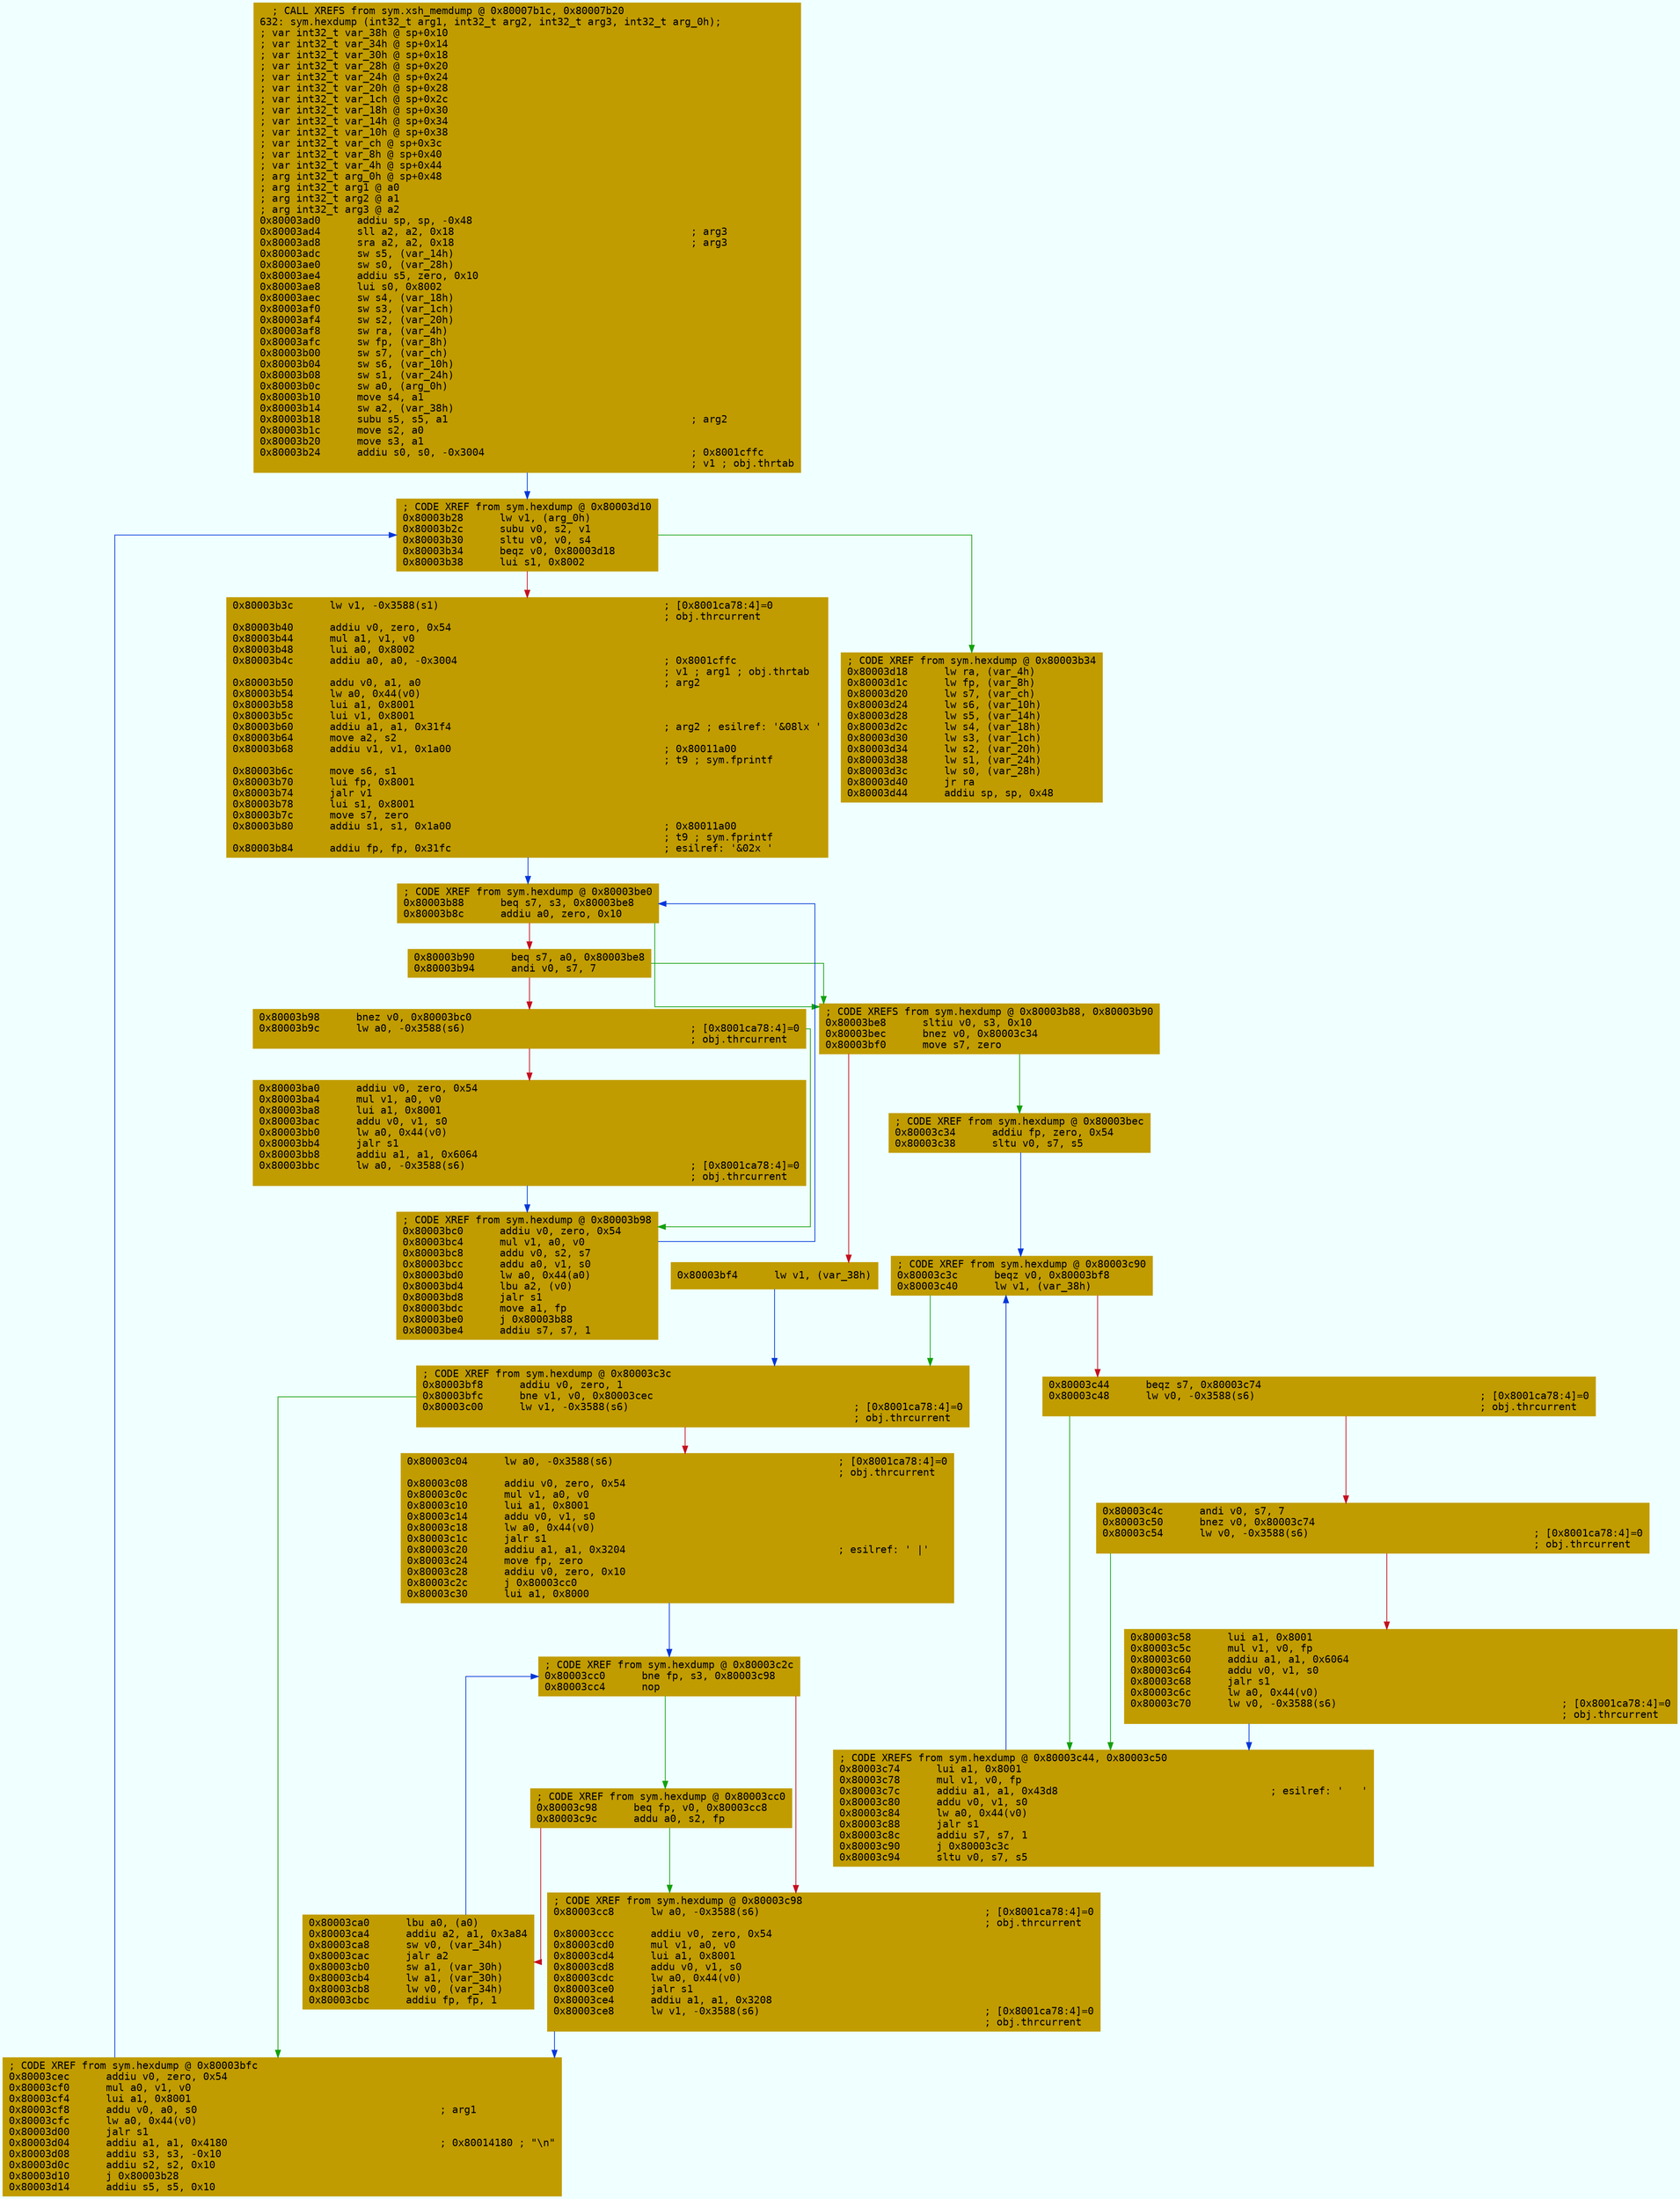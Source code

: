 digraph code {
	graph [bgcolor=azure fontsize=8 fontname="Courier" splines="ortho"];
	node [fillcolor=gray style=filled shape=box];
	edge [arrowhead="normal"];
	"0x80003ad0" [URL="sym.hexdump/0x80003ad0", fillcolor="#c19c00",color="#c19c00", fontname="Courier",label="  ; CALL XREFS from sym.xsh_memdump @ 0x80007b1c, 0x80007b20\l632: sym.hexdump (int32_t arg1, int32_t arg2, int32_t arg3, int32_t arg_0h);\l; var int32_t var_38h @ sp+0x10\l; var int32_t var_34h @ sp+0x14\l; var int32_t var_30h @ sp+0x18\l; var int32_t var_28h @ sp+0x20\l; var int32_t var_24h @ sp+0x24\l; var int32_t var_20h @ sp+0x28\l; var int32_t var_1ch @ sp+0x2c\l; var int32_t var_18h @ sp+0x30\l; var int32_t var_14h @ sp+0x34\l; var int32_t var_10h @ sp+0x38\l; var int32_t var_ch @ sp+0x3c\l; var int32_t var_8h @ sp+0x40\l; var int32_t var_4h @ sp+0x44\l; arg int32_t arg_0h @ sp+0x48\l; arg int32_t arg1 @ a0\l; arg int32_t arg2 @ a1\l; arg int32_t arg3 @ a2\l0x80003ad0      addiu sp, sp, -0x48\l0x80003ad4      sll a2, a2, 0x18                                       ; arg3\l0x80003ad8      sra a2, a2, 0x18                                       ; arg3\l0x80003adc      sw s5, (var_14h)\l0x80003ae0      sw s0, (var_28h)\l0x80003ae4      addiu s5, zero, 0x10\l0x80003ae8      lui s0, 0x8002\l0x80003aec      sw s4, (var_18h)\l0x80003af0      sw s3, (var_1ch)\l0x80003af4      sw s2, (var_20h)\l0x80003af8      sw ra, (var_4h)\l0x80003afc      sw fp, (var_8h)\l0x80003b00      sw s7, (var_ch)\l0x80003b04      sw s6, (var_10h)\l0x80003b08      sw s1, (var_24h)\l0x80003b0c      sw a0, (arg_0h)\l0x80003b10      move s4, a1\l0x80003b14      sw a2, (var_38h)\l0x80003b18      subu s5, s5, a1                                        ; arg2\l0x80003b1c      move s2, a0\l0x80003b20      move s3, a1\l0x80003b24      addiu s0, s0, -0x3004                                  ; 0x8001cffc\l                                                                       ; v1 ; obj.thrtab\l"]
	"0x80003b28" [URL="sym.hexdump/0x80003b28", fillcolor="#c19c00",color="#c19c00", fontname="Courier",label="; CODE XREF from sym.hexdump @ 0x80003d10\l0x80003b28      lw v1, (arg_0h)\l0x80003b2c      subu v0, s2, v1\l0x80003b30      sltu v0, v0, s4\l0x80003b34      beqz v0, 0x80003d18\l0x80003b38      lui s1, 0x8002\l"]
	"0x80003b3c" [URL="sym.hexdump/0x80003b3c", fillcolor="#c19c00",color="#c19c00", fontname="Courier",label="0x80003b3c      lw v1, -0x3588(s1)                                     ; [0x8001ca78:4]=0\l                                                                       ; obj.thrcurrent\l0x80003b40      addiu v0, zero, 0x54\l0x80003b44      mul a1, v1, v0\l0x80003b48      lui a0, 0x8002\l0x80003b4c      addiu a0, a0, -0x3004                                  ; 0x8001cffc\l                                                                       ; v1 ; arg1 ; obj.thrtab\l0x80003b50      addu v0, a1, a0                                        ; arg2\l0x80003b54      lw a0, 0x44(v0)\l0x80003b58      lui a1, 0x8001\l0x80003b5c      lui v1, 0x8001\l0x80003b60      addiu a1, a1, 0x31f4                                   ; arg2 ; esilref: '&08lx '\l0x80003b64      move a2, s2\l0x80003b68      addiu v1, v1, 0x1a00                                   ; 0x80011a00\l                                                                       ; t9 ; sym.fprintf\l0x80003b6c      move s6, s1\l0x80003b70      lui fp, 0x8001\l0x80003b74      jalr v1\l0x80003b78      lui s1, 0x8001\l0x80003b7c      move s7, zero\l0x80003b80      addiu s1, s1, 0x1a00                                   ; 0x80011a00\l                                                                       ; t9 ; sym.fprintf\l0x80003b84      addiu fp, fp, 0x31fc                                   ; esilref: '&02x '\l"]
	"0x80003b88" [URL="sym.hexdump/0x80003b88", fillcolor="#c19c00",color="#c19c00", fontname="Courier",label="; CODE XREF from sym.hexdump @ 0x80003be0\l0x80003b88      beq s7, s3, 0x80003be8\l0x80003b8c      addiu a0, zero, 0x10\l"]
	"0x80003b90" [URL="sym.hexdump/0x80003b90", fillcolor="#c19c00",color="#c19c00", fontname="Courier",label="0x80003b90      beq s7, a0, 0x80003be8\l0x80003b94      andi v0, s7, 7\l"]
	"0x80003b98" [URL="sym.hexdump/0x80003b98", fillcolor="#c19c00",color="#c19c00", fontname="Courier",label="0x80003b98      bnez v0, 0x80003bc0\l0x80003b9c      lw a0, -0x3588(s6)                                     ; [0x8001ca78:4]=0\l                                                                       ; obj.thrcurrent\l"]
	"0x80003ba0" [URL="sym.hexdump/0x80003ba0", fillcolor="#c19c00",color="#c19c00", fontname="Courier",label="0x80003ba0      addiu v0, zero, 0x54\l0x80003ba4      mul v1, a0, v0\l0x80003ba8      lui a1, 0x8001\l0x80003bac      addu v0, v1, s0\l0x80003bb0      lw a0, 0x44(v0)\l0x80003bb4      jalr s1\l0x80003bb8      addiu a1, a1, 0x6064\l0x80003bbc      lw a0, -0x3588(s6)                                     ; [0x8001ca78:4]=0\l                                                                       ; obj.thrcurrent\l"]
	"0x80003bc0" [URL="sym.hexdump/0x80003bc0", fillcolor="#c19c00",color="#c19c00", fontname="Courier",label="; CODE XREF from sym.hexdump @ 0x80003b98\l0x80003bc0      addiu v0, zero, 0x54\l0x80003bc4      mul v1, a0, v0\l0x80003bc8      addu v0, s2, s7\l0x80003bcc      addu a0, v1, s0\l0x80003bd0      lw a0, 0x44(a0)\l0x80003bd4      lbu a2, (v0)\l0x80003bd8      jalr s1\l0x80003bdc      move a1, fp\l0x80003be0      j 0x80003b88\l0x80003be4      addiu s7, s7, 1\l"]
	"0x80003be8" [URL="sym.hexdump/0x80003be8", fillcolor="#c19c00",color="#c19c00", fontname="Courier",label="; CODE XREFS from sym.hexdump @ 0x80003b88, 0x80003b90\l0x80003be8      sltiu v0, s3, 0x10\l0x80003bec      bnez v0, 0x80003c34\l0x80003bf0      move s7, zero\l"]
	"0x80003bf4" [URL="sym.hexdump/0x80003bf4", fillcolor="#c19c00",color="#c19c00", fontname="Courier",label="0x80003bf4      lw v1, (var_38h)\l"]
	"0x80003bf8" [URL="sym.hexdump/0x80003bf8", fillcolor="#c19c00",color="#c19c00", fontname="Courier",label="; CODE XREF from sym.hexdump @ 0x80003c3c\l0x80003bf8      addiu v0, zero, 1\l0x80003bfc      bne v1, v0, 0x80003cec\l0x80003c00      lw v1, -0x3588(s6)                                     ; [0x8001ca78:4]=0\l                                                                       ; obj.thrcurrent\l"]
	"0x80003c04" [URL="sym.hexdump/0x80003c04", fillcolor="#c19c00",color="#c19c00", fontname="Courier",label="0x80003c04      lw a0, -0x3588(s6)                                     ; [0x8001ca78:4]=0\l                                                                       ; obj.thrcurrent\l0x80003c08      addiu v0, zero, 0x54\l0x80003c0c      mul v1, a0, v0\l0x80003c10      lui a1, 0x8001\l0x80003c14      addu v0, v1, s0\l0x80003c18      lw a0, 0x44(v0)\l0x80003c1c      jalr s1\l0x80003c20      addiu a1, a1, 0x3204                                   ; esilref: ' |'\l0x80003c24      move fp, zero\l0x80003c28      addiu v0, zero, 0x10\l0x80003c2c      j 0x80003cc0\l0x80003c30      lui a1, 0x8000\l"]
	"0x80003c34" [URL="sym.hexdump/0x80003c34", fillcolor="#c19c00",color="#c19c00", fontname="Courier",label="; CODE XREF from sym.hexdump @ 0x80003bec\l0x80003c34      addiu fp, zero, 0x54\l0x80003c38      sltu v0, s7, s5\l"]
	"0x80003c3c" [URL="sym.hexdump/0x80003c3c", fillcolor="#c19c00",color="#c19c00", fontname="Courier",label="; CODE XREF from sym.hexdump @ 0x80003c90\l0x80003c3c      beqz v0, 0x80003bf8\l0x80003c40      lw v1, (var_38h)\l"]
	"0x80003c44" [URL="sym.hexdump/0x80003c44", fillcolor="#c19c00",color="#c19c00", fontname="Courier",label="0x80003c44      beqz s7, 0x80003c74\l0x80003c48      lw v0, -0x3588(s6)                                     ; [0x8001ca78:4]=0\l                                                                       ; obj.thrcurrent\l"]
	"0x80003c4c" [URL="sym.hexdump/0x80003c4c", fillcolor="#c19c00",color="#c19c00", fontname="Courier",label="0x80003c4c      andi v0, s7, 7\l0x80003c50      bnez v0, 0x80003c74\l0x80003c54      lw v0, -0x3588(s6)                                     ; [0x8001ca78:4]=0\l                                                                       ; obj.thrcurrent\l"]
	"0x80003c58" [URL="sym.hexdump/0x80003c58", fillcolor="#c19c00",color="#c19c00", fontname="Courier",label="0x80003c58      lui a1, 0x8001\l0x80003c5c      mul v1, v0, fp\l0x80003c60      addiu a1, a1, 0x6064\l0x80003c64      addu v0, v1, s0\l0x80003c68      jalr s1\l0x80003c6c      lw a0, 0x44(v0)\l0x80003c70      lw v0, -0x3588(s6)                                     ; [0x8001ca78:4]=0\l                                                                       ; obj.thrcurrent\l"]
	"0x80003c74" [URL="sym.hexdump/0x80003c74", fillcolor="#c19c00",color="#c19c00", fontname="Courier",label="; CODE XREFS from sym.hexdump @ 0x80003c44, 0x80003c50\l0x80003c74      lui a1, 0x8001\l0x80003c78      mul v1, v0, fp\l0x80003c7c      addiu a1, a1, 0x43d8                                   ; esilref: '   '\l0x80003c80      addu v0, v1, s0\l0x80003c84      lw a0, 0x44(v0)\l0x80003c88      jalr s1\l0x80003c8c      addiu s7, s7, 1\l0x80003c90      j 0x80003c3c\l0x80003c94      sltu v0, s7, s5\l"]
	"0x80003c98" [URL="sym.hexdump/0x80003c98", fillcolor="#c19c00",color="#c19c00", fontname="Courier",label="; CODE XREF from sym.hexdump @ 0x80003cc0\l0x80003c98      beq fp, v0, 0x80003cc8\l0x80003c9c      addu a0, s2, fp\l"]
	"0x80003ca0" [URL="sym.hexdump/0x80003ca0", fillcolor="#c19c00",color="#c19c00", fontname="Courier",label="0x80003ca0      lbu a0, (a0)\l0x80003ca4      addiu a2, a1, 0x3a84\l0x80003ca8      sw v0, (var_34h)\l0x80003cac      jalr a2\l0x80003cb0      sw a1, (var_30h)\l0x80003cb4      lw a1, (var_30h)\l0x80003cb8      lw v0, (var_34h)\l0x80003cbc      addiu fp, fp, 1\l"]
	"0x80003cc0" [URL="sym.hexdump/0x80003cc0", fillcolor="#c19c00",color="#c19c00", fontname="Courier",label="; CODE XREF from sym.hexdump @ 0x80003c2c\l0x80003cc0      bne fp, s3, 0x80003c98\l0x80003cc4      nop\l"]
	"0x80003cc8" [URL="sym.hexdump/0x80003cc8", fillcolor="#c19c00",color="#c19c00", fontname="Courier",label="; CODE XREF from sym.hexdump @ 0x80003c98\l0x80003cc8      lw a0, -0x3588(s6)                                     ; [0x8001ca78:4]=0\l                                                                       ; obj.thrcurrent\l0x80003ccc      addiu v0, zero, 0x54\l0x80003cd0      mul v1, a0, v0\l0x80003cd4      lui a1, 0x8001\l0x80003cd8      addu v0, v1, s0\l0x80003cdc      lw a0, 0x44(v0)\l0x80003ce0      jalr s1\l0x80003ce4      addiu a1, a1, 0x3208\l0x80003ce8      lw v1, -0x3588(s6)                                     ; [0x8001ca78:4]=0\l                                                                       ; obj.thrcurrent\l"]
	"0x80003cec" [URL="sym.hexdump/0x80003cec", fillcolor="#c19c00",color="#c19c00", fontname="Courier",label="; CODE XREF from sym.hexdump @ 0x80003bfc\l0x80003cec      addiu v0, zero, 0x54\l0x80003cf0      mul a0, v1, v0\l0x80003cf4      lui a1, 0x8001\l0x80003cf8      addu v0, a0, s0                                        ; arg1\l0x80003cfc      lw a0, 0x44(v0)\l0x80003d00      jalr s1\l0x80003d04      addiu a1, a1, 0x4180                                   ; 0x80014180 ; \"\\n\"\l0x80003d08      addiu s3, s3, -0x10\l0x80003d0c      addiu s2, s2, 0x10\l0x80003d10      j 0x80003b28\l0x80003d14      addiu s5, s5, 0x10\l"]
	"0x80003d18" [URL="sym.hexdump/0x80003d18", fillcolor="#c19c00",color="#c19c00", fontname="Courier",label="; CODE XREF from sym.hexdump @ 0x80003b34\l0x80003d18      lw ra, (var_4h)\l0x80003d1c      lw fp, (var_8h)\l0x80003d20      lw s7, (var_ch)\l0x80003d24      lw s6, (var_10h)\l0x80003d28      lw s5, (var_14h)\l0x80003d2c      lw s4, (var_18h)\l0x80003d30      lw s3, (var_1ch)\l0x80003d34      lw s2, (var_20h)\l0x80003d38      lw s1, (var_24h)\l0x80003d3c      lw s0, (var_28h)\l0x80003d40      jr ra\l0x80003d44      addiu sp, sp, 0x48\l"]
        "0x80003ad0" -> "0x80003b28" [color="#0037da"];
        "0x80003b28" -> "0x80003d18" [color="#13a10e"];
        "0x80003b28" -> "0x80003b3c" [color="#c50f1f"];
        "0x80003b3c" -> "0x80003b88" [color="#0037da"];
        "0x80003b88" -> "0x80003be8" [color="#13a10e"];
        "0x80003b88" -> "0x80003b90" [color="#c50f1f"];
        "0x80003b90" -> "0x80003be8" [color="#13a10e"];
        "0x80003b90" -> "0x80003b98" [color="#c50f1f"];
        "0x80003b98" -> "0x80003bc0" [color="#13a10e"];
        "0x80003b98" -> "0x80003ba0" [color="#c50f1f"];
        "0x80003ba0" -> "0x80003bc0" [color="#0037da"];
        "0x80003bc0" -> "0x80003b88" [color="#0037da"];
        "0x80003be8" -> "0x80003c34" [color="#13a10e"];
        "0x80003be8" -> "0x80003bf4" [color="#c50f1f"];
        "0x80003bf4" -> "0x80003bf8" [color="#0037da"];
        "0x80003bf8" -> "0x80003cec" [color="#13a10e"];
        "0x80003bf8" -> "0x80003c04" [color="#c50f1f"];
        "0x80003c04" -> "0x80003cc0" [color="#0037da"];
        "0x80003c34" -> "0x80003c3c" [color="#0037da"];
        "0x80003c3c" -> "0x80003bf8" [color="#13a10e"];
        "0x80003c3c" -> "0x80003c44" [color="#c50f1f"];
        "0x80003c44" -> "0x80003c74" [color="#13a10e"];
        "0x80003c44" -> "0x80003c4c" [color="#c50f1f"];
        "0x80003c4c" -> "0x80003c74" [color="#13a10e"];
        "0x80003c4c" -> "0x80003c58" [color="#c50f1f"];
        "0x80003c58" -> "0x80003c74" [color="#0037da"];
        "0x80003c74" -> "0x80003c3c" [color="#0037da"];
        "0x80003c98" -> "0x80003cc8" [color="#13a10e"];
        "0x80003c98" -> "0x80003ca0" [color="#c50f1f"];
        "0x80003ca0" -> "0x80003cc0" [color="#0037da"];
        "0x80003cc0" -> "0x80003c98" [color="#13a10e"];
        "0x80003cc0" -> "0x80003cc8" [color="#c50f1f"];
        "0x80003cc8" -> "0x80003cec" [color="#0037da"];
        "0x80003cec" -> "0x80003b28" [color="#0037da"];
}
